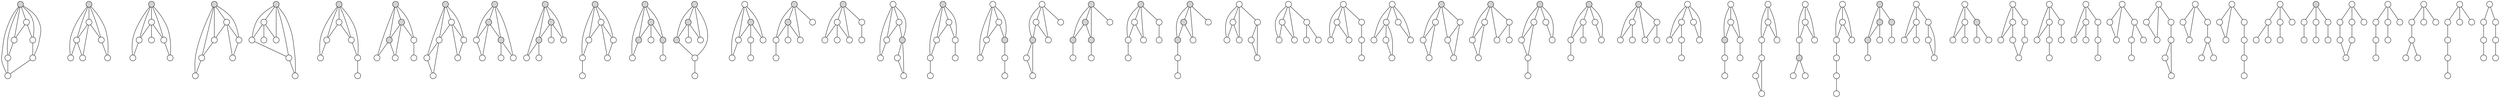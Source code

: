 graph
{
0 [shape="circle",height=0.25,label="",style="filled"];
1 [shape="circle",height=0.25,label=""];
2 [shape="circle",height=0.25,label=""];
3 [shape="circle",height=0.25,label=""];
4 [shape="circle",height=0.25,label=""];
5 [shape="circle",height=0.25,label=""];
6 [shape="circle",height=0.25,label=""];
0--1;0--2;0--3;0--4;0--5;0--6;1--2;1--3;2--4;3--5;4--6;5--6;
7 [shape="circle",height=0.25,label="",style="filled"];
8 [shape="circle",height=0.25,label=""];
9 [shape="circle",height=0.25,label=""];
10 [shape="circle",height=0.25,label=""];
11 [shape="circle",height=0.25,label=""];
12 [shape="circle",height=0.25,label=""];
13 [shape="circle",height=0.25,label=""];
7--8;7--9;7--10;7--11;7--12;8--9;8--10;8--13;9--11;9--13;10--12;
14 [shape="circle",height=0.25,label="",style="filled"];
15 [shape="circle",height=0.25,label=""];
16 [shape="circle",height=0.25,label=""];
17 [shape="circle",height=0.25,label=""];
18 [shape="circle",height=0.25,label=""];
19 [shape="circle",height=0.25,label=""];
20 [shape="circle",height=0.25,label=""];
14--15;14--16;14--17;14--18;14--19;15--16;15--17;15--20;16--18;17--19;
21 [shape="circle",height=0.25,label="",style="filled"];
22 [shape="circle",height=0.25,label=""];
23 [shape="circle",height=0.25,label=""];
24 [shape="circle",height=0.25,label=""];
25 [shape="circle",height=0.25,label=""];
26 [shape="circle",height=0.25,label=""];
27 [shape="circle",height=0.25,label=""];
21--22;21--23;21--24;21--25;21--26;22--23;22--24;22--27;23--25;24--27;25--26;
28 [shape="circle",height=0.25,label="",style="filled"];
29 [shape="circle",height=0.25,label=""];
30 [shape="circle",height=0.25,label=""];
31 [shape="circle",height=0.25,label=""];
32 [shape="circle",height=0.25,label=""];
33 [shape="circle",height=0.25,label=""];
34 [shape="circle",height=0.25,label=""];
28--29;28--30;28--31;28--32;28--33;29--30;29--31;29--34;30--32;32--33;
38 [shape="circle",height=0.25,label=""];
37 [shape="circle",height=0.25,label=""];
40 [shape="circle",height=0.25,label=""];
35 [shape="circle",height=0.25,label="",style="filled"];
36 [shape="circle",height=0.25,label=""];
39 [shape="circle",height=0.25,label=""];
41 [shape="circle",height=0.25,label=""];
35--36;35--37;35--38;35--39;35--40;36--37;36--38;37--39;38--40;39--41;
42 [shape="circle",height=0.25,label="",style="filled"];
43 [shape="circle",height=0.25,label="",style="filled"];
44 [shape="circle",height=0.25,label="",style="filled"];
45 [shape="circle",height=0.25,label=""];
46 [shape="circle",height=0.25,label=""];
47 [shape="circle",height=0.25,label=""];
48 [shape="circle",height=0.25,label=""];
42--43;42--44;42--45;42--46;43--44;43--45;43--47;44--46;44--47;45--48;
49 [shape="circle",height=0.25,label="",style="filled"];
50 [shape="circle",height=0.25,label=""];
51 [shape="circle",height=0.25,label=""];
52 [shape="circle",height=0.25,label=""];
53 [shape="circle",height=0.25,label=""];
54 [shape="circle",height=0.25,label=""];
55 [shape="circle",height=0.25,label=""];
49--50;49--51;49--52;49--53;50--51;50--52;50--54;51--53;51--55;52--54;53--55;
62 [shape="circle",height=0.25,label=""];
56 [shape="circle",height=0.25,label="",style="filled"];
57 [shape="circle",height=0.25,label="",style="filled"];
58 [shape="circle",height=0.25,label="",style="filled"];
59 [shape="circle",height=0.25,label=""];
60 [shape="circle",height=0.25,label=""];
61 [shape="circle",height=0.25,label=""];
56--57;56--58;56--59;56--60;57--58;57--59;57--61;58--60;58--62;59--61;
67 [shape="circle",height=0.25,label=""];
63 [shape="circle",height=0.25,label="",style="filled"];
64 [shape="circle",height=0.25,label="",style="filled"];
65 [shape="circle",height=0.25,label="",style="filled"];
66 [shape="circle",height=0.25,label=""];
68 [shape="circle",height=0.25,label=""];
69 [shape="circle",height=0.25,label=""];
63--64;63--65;63--66;63--67;64--65;64--66;64--68;65--67;65--69;
70 [shape="circle",height=0.25,label="",style="filled"];
71 [shape="circle",height=0.25,label=""];
72 [shape="circle",height=0.25,label=""];
73 [shape="circle",height=0.25,label=""];
74 [shape="circle",height=0.25,label=""];
75 [shape="circle",height=0.25,label=""];
76 [shape="circle",height=0.25,label=""];
70--71;70--72;70--73;70--74;71--72;71--73;71--75;72--74;73--75;74--76;
77 [shape="circle",height=0.25,label="",style="filled"];
78 [shape="circle",height=0.25,label="",style="filled"];
79 [shape="circle",height=0.25,label="",style="filled"];
80 [shape="circle",height=0.25,label="",style="filled"];
81 [shape="circle",height=0.25,label=""];
82 [shape="circle",height=0.25,label=""];
83 [shape="circle",height=0.25,label=""];
77--78;77--79;77--80;77--81;78--79;78--80;78--82;79--81;80--83;
84 [shape="circle",height=0.25,label="",style="filled"];
85 [shape="circle",height=0.25,label="",style="filled"];
86 [shape="circle",height=0.25,label="",style="filled"];
87 [shape="circle",height=0.25,label=""];
88 [shape="circle",height=0.25,label=""];
89 [shape="circle",height=0.25,label=""];
90 [shape="circle",height=0.25,label=""];
84--85;84--86;84--87;84--88;85--86;85--87;85--89;86--88;88--90;
91 [shape="circle",height=0.25,label=""];
92 [shape="circle",height=0.25,label="",style="filled"];
93 [shape="circle",height=0.25,label=""];
94 [shape="circle",height=0.25,label=""];
95 [shape="circle",height=0.25,label=""];
96 [shape="circle",height=0.25,label=""];
97 [shape="circle",height=0.25,label=""];
91--92;91--93;91--94;91--95;92--93;92--94;92--96;93--95;96--97;
99 [shape="circle",height=0.25,label="",style="filled"];
100 [shape="circle",height=0.25,label=""];
101 [shape="circle",height=0.25,label=""];
102 [shape="circle",height=0.25,label=""];
103 [shape="circle",height=0.25,label=""];
104 [shape="circle",height=0.25,label=""];
98 [shape="circle",height=0.25,label="",style="filled"];
98--99;98--100;98--101;98--102;99--100;99--101;99--103;100--104;
105 [shape="circle",height=0.25,label="",style="filled"];
106 [shape="circle",height=0.25,label=""];
107 [shape="circle",height=0.25,label=""];
108 [shape="circle",height=0.25,label=""];
109 [shape="circle",height=0.25,label=""];
110 [shape="circle",height=0.25,label=""];
111 [shape="circle",height=0.25,label=""];
105--106;105--107;105--108;105--109;106--107;106--108;106--110;109--111;
114 [shape="circle",height=0.25,label=""];
113 [shape="circle",height=0.25,label=""];
112 [shape="circle",height=0.25,label=""];
115 [shape="circle",height=0.25,label="",style="filled"];
116 [shape="circle",height=0.25,label=""];
117 [shape="circle",height=0.25,label=""];
118 [shape="circle",height=0.25,label=""];
112--113;112--114;112--115;112--116;113--114;113--115;114--116;115--117;115--118;117--118;
119 [shape="circle",height=0.25,label="",style="filled"];
120 [shape="circle",height=0.25,label=""];
121 [shape="circle",height=0.25,label=""];
122 [shape="circle",height=0.25,label=""];
123 [shape="circle",height=0.25,label=""];
124 [shape="circle",height=0.25,label=""];
125 [shape="circle",height=0.25,label=""];
119--120;119--121;119--122;119--123;120--121;120--122;121--123;122--124;123--125;
127 [shape="circle",height=0.25,label=""];
128 [shape="circle",height=0.25,label=""];
129 [shape="circle",height=0.25,label="",style="filled"];
130 [shape="circle",height=0.25,label=""];
131 [shape="circle",height=0.25,label=""];
132 [shape="circle",height=0.25,label=""];
126 [shape="circle",height=0.25,label=""];
126--127;126--128;126--129;126--130;127--128;127--129;128--130;129--131;131--132;
133 [shape="circle",height=0.25,label=""];
134 [shape="circle",height=0.25,label=""];
135 [shape="circle",height=0.25,label="",style="filled"];
136 [shape="circle",height=0.25,label=""];
137 [shape="circle",height=0.25,label=""];
138 [shape="circle",height=0.25,label=""];
139 [shape="circle",height=0.25,label=""];
133--134;133--135;133--136;133--137;134--135;134--136;135--138;135--139;138--139;
140 [shape="circle",height=0.25,label="",style="filled"];
141 [shape="circle",height=0.25,label="",style="filled"];
142 [shape="circle",height=0.25,label="",style="filled"];
143 [shape="circle",height=0.25,label="",style="filled"];
144 [shape="circle",height=0.25,label=""];
145 [shape="circle",height=0.25,label=""];
146 [shape="circle",height=0.25,label=""];
140--141;140--142;140--143;140--144;141--142;141--143;142--145;143--146;
147 [shape="circle",height=0.25,label="",style="filled"];
148 [shape="circle",height=0.25,label=""];
149 [shape="circle",height=0.25,label=""];
150 [shape="circle",height=0.25,label=""];
151 [shape="circle",height=0.25,label=""];
152 [shape="circle",height=0.25,label=""];
153 [shape="circle",height=0.25,label=""];
147--148;147--149;147--150;147--151;148--149;148--150;149--152;151--153;
154 [shape="circle",height=0.25,label="",style="filled"];
155 [shape="circle",height=0.25,label="",style="filled"];
156 [shape="circle",height=0.25,label="",style="filled"];
157 [shape="circle",height=0.25,label=""];
158 [shape="circle",height=0.25,label=""];
159 [shape="circle",height=0.25,label=""];
160 [shape="circle",height=0.25,label=""];
154--155;154--156;154--157;154--158;155--156;155--157;156--159;159--160;
161 [shape="circle",height=0.25,label=""];
162 [shape="circle",height=0.25,label=""];
163 [shape="circle",height=0.25,label=""];
164 [shape="circle",height=0.25,label=""];
165 [shape="circle",height=0.25,label=""];
166 [shape="circle",height=0.25,label=""];
167 [shape="circle",height=0.25,label=""];
161--162;161--163;161--164;161--165;162--163;162--164;165--166;165--167;166--167;
168 [shape="circle",height=0.25,label=""];
169 [shape="circle",height=0.25,label=""];
170 [shape="circle",height=0.25,label=""];
171 [shape="circle",height=0.25,label=""];
172 [shape="circle",height=0.25,label=""];
173 [shape="circle",height=0.25,label=""];
174 [shape="circle",height=0.25,label=""];
168--169;168--170;168--171;168--172;169--170;169--171;172--173;172--174;
175 [shape="circle",height=0.25,label=""];
176 [shape="circle",height=0.25,label=""];
177 [shape="circle",height=0.25,label=""];
178 [shape="circle",height=0.25,label=""];
179 [shape="circle",height=0.25,label=""];
180 [shape="circle",height=0.25,label=""];
181 [shape="circle",height=0.25,label=""];
175--176;175--177;175--178;175--179;176--177;176--178;179--180;180--181;
182 [shape="circle",height=0.25,label=""];
183 [shape="circle",height=0.25,label=""];
184 [shape="circle",height=0.25,label=""];
185 [shape="circle",height=0.25,label=""];
186 [shape="circle",height=0.25,label=""];
187 [shape="circle",height=0.25,label=""];
188 [shape="circle",height=0.25,label=""];
182--183;182--184;182--185;182--186;183--184;183--187;183--188;185--186;187--188;
189 [shape="circle",height=0.25,label="",style="filled"];
190 [shape="circle",height=0.25,label=""];
191 [shape="circle",height=0.25,label=""];
192 [shape="circle",height=0.25,label=""];
193 [shape="circle",height=0.25,label=""];
194 [shape="circle",height=0.25,label=""];
195 [shape="circle",height=0.25,label=""];
189--190;189--191;189--192;189--193;190--191;190--194;191--194;192--193;192--195;193--195;
196 [shape="circle",height=0.25,label="",style="filled"];
197 [shape="circle",height=0.25,label=""];
198 [shape="circle",height=0.25,label=""];
199 [shape="circle",height=0.25,label=""];
200 [shape="circle",height=0.25,label=""];
201 [shape="circle",height=0.25,label=""];
202 [shape="circle",height=0.25,label=""];
196--197;196--198;196--199;196--200;197--198;197--201;198--201;199--200;199--202;
203 [shape="circle",height=0.25,label="",style="filled"];
204 [shape="circle",height=0.25,label=""];
205 [shape="circle",height=0.25,label=""];
206 [shape="circle",height=0.25,label=""];
207 [shape="circle",height=0.25,label=""];
208 [shape="circle",height=0.25,label=""];
209 [shape="circle",height=0.25,label=""];
203--204;203--205;203--206;203--207;204--205;204--208;205--208;206--207;208--209;
210 [shape="circle",height=0.25,label="",style="filled"];
211 [shape="circle",height=0.25,label=""];
212 [shape="circle",height=0.25,label=""];
213 [shape="circle",height=0.25,label=""];
214 [shape="circle",height=0.25,label=""];
215 [shape="circle",height=0.25,label=""];
216 [shape="circle",height=0.25,label=""];
210--211;210--212;210--213;210--214;211--212;211--215;212--216;213--214;
217 [shape="circle",height=0.25,label="",style="filled"];
218 [shape="circle",height=0.25,label=""];
219 [shape="circle",height=0.25,label=""];
220 [shape="circle",height=0.25,label=""];
221 [shape="circle",height=0.25,label=""];
222 [shape="circle",height=0.25,label=""];
223 [shape="circle",height=0.25,label=""];
217--218;217--219;217--220;217--221;218--219;218--222;220--221;220--223;
224 [shape="circle",height=0.25,label=""];
225 [shape="circle",height=0.25,label=""];
226 [shape="circle",height=0.25,label=""];
227 [shape="circle",height=0.25,label=""];
228 [shape="circle",height=0.25,label=""];
229 [shape="circle",height=0.25,label=""];
230 [shape="circle",height=0.25,label=""];
224--225;224--226;224--227;224--228;225--226;225--229;227--228;229--230;
231 [shape="circle",height=0.25,label=""];
232 [shape="circle",height=0.25,label=""];
233 [shape="circle",height=0.25,label="",style="filled"];
234 [shape="circle",height=0.25,label=""];
235 [shape="circle",height=0.25,label=""];
236 [shape="circle",height=0.25,label=""];
237 [shape="circle",height=0.25,label=""];
231--232;231--233;231--234;232--233;232--234;233--235;234--236;235--237;
238 [shape="circle",height=0.25,label=""];
239 [shape="circle",height=0.25,label=""];
240 [shape="circle",height=0.25,label=""];
241 [shape="circle",height=0.25,label=""];
242 [shape="circle",height=0.25,label=""];
243 [shape="circle",height=0.25,label=""];
244 [shape="circle",height=0.25,label=""];
238--239;238--240;238--241;239--240;239--241;240--242;242--243;242--244;243--244;
245 [shape="circle",height=0.25,label=""];
246 [shape="circle",height=0.25,label=""];
247 [shape="circle",height=0.25,label=""];
248 [shape="circle",height=0.25,label=""];
249 [shape="circle",height=0.25,label="",style="filled"];
250 [shape="circle",height=0.25,label=""];
251 [shape="circle",height=0.25,label=""];
245--246;245--247;245--248;246--247;246--248;247--249;249--250;249--251;
252 [shape="circle",height=0.25,label=""];
253 [shape="circle",height=0.25,label=""];
254 [shape="circle",height=0.25,label=""];
255 [shape="circle",height=0.25,label=""];
256 [shape="circle",height=0.25,label=""];
257 [shape="circle",height=0.25,label=""];
258 [shape="circle",height=0.25,label=""];
252--253;252--254;252--255;253--254;253--255;254--256;256--257;257--258;
259 [shape="circle",height=0.25,label="",style="filled"];
260 [shape="circle",height=0.25,label="",style="filled"];
261 [shape="circle",height=0.25,label="",style="filled"];
262 [shape="circle",height=0.25,label="",style="filled"];
263 [shape="circle",height=0.25,label=""];
264 [shape="circle",height=0.25,label=""];
265 [shape="circle",height=0.25,label=""];
259--260;259--261;259--262;260--261;260--263;261--264;262--265;
266 [shape="circle",height=0.25,label=""];
267 [shape="circle",height=0.25,label=""];
268 [shape="circle",height=0.25,label=""];
269 [shape="circle",height=0.25,label=""];
270 [shape="circle",height=0.25,label=""];
271 [shape="circle",height=0.25,label=""];
272 [shape="circle",height=0.25,label=""];
266--267;266--268;266--269;267--268;267--270;269--271;269--272;271--272;
273 [shape="circle",height=0.25,label=""];
274 [shape="circle",height=0.25,label=""];
275 [shape="circle",height=0.25,label=""];
276 [shape="circle",height=0.25,label="",style="filled"];
277 [shape="circle",height=0.25,label=""];
278 [shape="circle",height=0.25,label=""];
279 [shape="circle",height=0.25,label=""];
273--274;273--275;273--276;274--275;274--277;276--278;276--279;
280 [shape="circle",height=0.25,label=""];
281 [shape="circle",height=0.25,label=""];
282 [shape="circle",height=0.25,label=""];
283 [shape="circle",height=0.25,label=""];
284 [shape="circle",height=0.25,label=""];
285 [shape="circle",height=0.25,label=""];
286 [shape="circle",height=0.25,label=""];
280--281;280--282;280--283;281--282;281--284;283--285;284--286;285--286;
287 [shape="circle",height=0.25,label=""];
288 [shape="circle",height=0.25,label=""];
289 [shape="circle",height=0.25,label=""];
290 [shape="circle",height=0.25,label=""];
291 [shape="circle",height=0.25,label=""];
292 [shape="circle",height=0.25,label=""];
293 [shape="circle",height=0.25,label=""];
287--288;287--289;287--290;288--289;288--291;290--292;291--293;
294 [shape="circle",height=0.25,label=""];
295 [shape="circle",height=0.25,label=""];
296 [shape="circle",height=0.25,label=""];
297 [shape="circle",height=0.25,label=""];
298 [shape="circle",height=0.25,label=""];
299 [shape="circle",height=0.25,label=""];
300 [shape="circle",height=0.25,label=""];
294--295;294--296;294--297;295--296;295--298;297--299;299--300;
301 [shape="circle",height=0.25,label=""];
302 [shape="circle",height=0.25,label=""];
303 [shape="circle",height=0.25,label=""];
304 [shape="circle",height=0.25,label=""];
305 [shape="circle",height=0.25,label=""];
306 [shape="circle",height=0.25,label=""];
307 [shape="circle",height=0.25,label=""];
301--302;301--303;301--304;302--303;304--305;304--306;305--307;
308 [shape="circle",height=0.25,label=""];
309 [shape="circle",height=0.25,label=""];
310 [shape="circle",height=0.25,label=""];
311 [shape="circle",height=0.25,label=""];
312 [shape="circle",height=0.25,label=""];
313 [shape="circle",height=0.25,label=""];
314 [shape="circle",height=0.25,label=""];
308--309;308--310;308--311;309--310;311--312;312--313;312--314;313--314;
315 [shape="circle",height=0.25,label=""];
316 [shape="circle",height=0.25,label=""];
317 [shape="circle",height=0.25,label=""];
318 [shape="circle",height=0.25,label=""];
319 [shape="circle",height=0.25,label=""];
320 [shape="circle",height=0.25,label=""];
321 [shape="circle",height=0.25,label=""];
315--316;315--317;315--318;316--317;318--319;319--320;319--321;
322 [shape="circle",height=0.25,label=""];
323 [shape="circle",height=0.25,label=""];
324 [shape="circle",height=0.25,label=""];
325 [shape="circle",height=0.25,label=""];
326 [shape="circle",height=0.25,label=""];
327 [shape="circle",height=0.25,label=""];
328 [shape="circle",height=0.25,label=""];
322--323;322--324;322--325;323--324;325--326;326--327;327--328;
329 [shape="circle",height=0.25,label=""];
330 [shape="circle",height=0.25,label=""];
331 [shape="circle",height=0.25,label=""];
332 [shape="circle",height=0.25,label=""];
333 [shape="circle",height=0.25,label=""];
334 [shape="circle",height=0.25,label=""];
335 [shape="circle",height=0.25,label=""];
329--330;329--331;329--332;330--333;330--334;331--335;
336 [shape="circle",height=0.25,label="",style="filled"];
337 [shape="circle",height=0.25,label=""];
338 [shape="circle",height=0.25,label=""];
339 [shape="circle",height=0.25,label=""];
340 [shape="circle",height=0.25,label=""];
341 [shape="circle",height=0.25,label=""];
342 [shape="circle",height=0.25,label=""];
336--337;336--338;336--339;337--340;338--341;339--342;
343 [shape="circle",height=0.25,label=""];
344 [shape="circle",height=0.25,label=""];
345 [shape="circle",height=0.25,label=""];
346 [shape="circle",height=0.25,label=""];
347 [shape="circle",height=0.25,label=""];
348 [shape="circle",height=0.25,label=""];
349 [shape="circle",height=0.25,label=""];
343--344;343--345;343--346;344--347;345--348;347--349;348--349;
350 [shape="circle",height=0.25,label=""];
351 [shape="circle",height=0.25,label=""];
352 [shape="circle",height=0.25,label=""];
353 [shape="circle",height=0.25,label=""];
354 [shape="circle",height=0.25,label=""];
355 [shape="circle",height=0.25,label=""];
356 [shape="circle",height=0.25,label=""];
350--351;350--352;350--353;351--354;352--355;354--356;
357 [shape="circle",height=0.25,label=""];
358 [shape="circle",height=0.25,label=""];
359 [shape="circle",height=0.25,label=""];
360 [shape="circle",height=0.25,label=""];
361 [shape="circle",height=0.25,label=""];
362 [shape="circle",height=0.25,label=""];
363 [shape="circle",height=0.25,label=""];
357--358;357--359;357--360;358--361;361--362;361--363;
364 [shape="circle",height=0.25,label=""];
365 [shape="circle",height=0.25,label=""];
366 [shape="circle",height=0.25,label=""];
367 [shape="circle",height=0.25,label=""];
368 [shape="circle",height=0.25,label=""];
369 [shape="circle",height=0.25,label=""];
370 [shape="circle",height=0.25,label=""];
364--365;364--366;364--367;365--368;368--369;369--370;
371 [shape="circle",height=0.25,label=""];
372 [shape="circle",height=0.25,label=""];
373 [shape="circle",height=0.25,label=""];
374 [shape="circle",height=0.25,label=""];
375 [shape="circle",height=0.25,label=""];
376 [shape="circle",height=0.25,label=""];
377 [shape="circle",height=0.25,label=""];
371--372;371--373;372--374;373--375;374--376;375--377;
}
